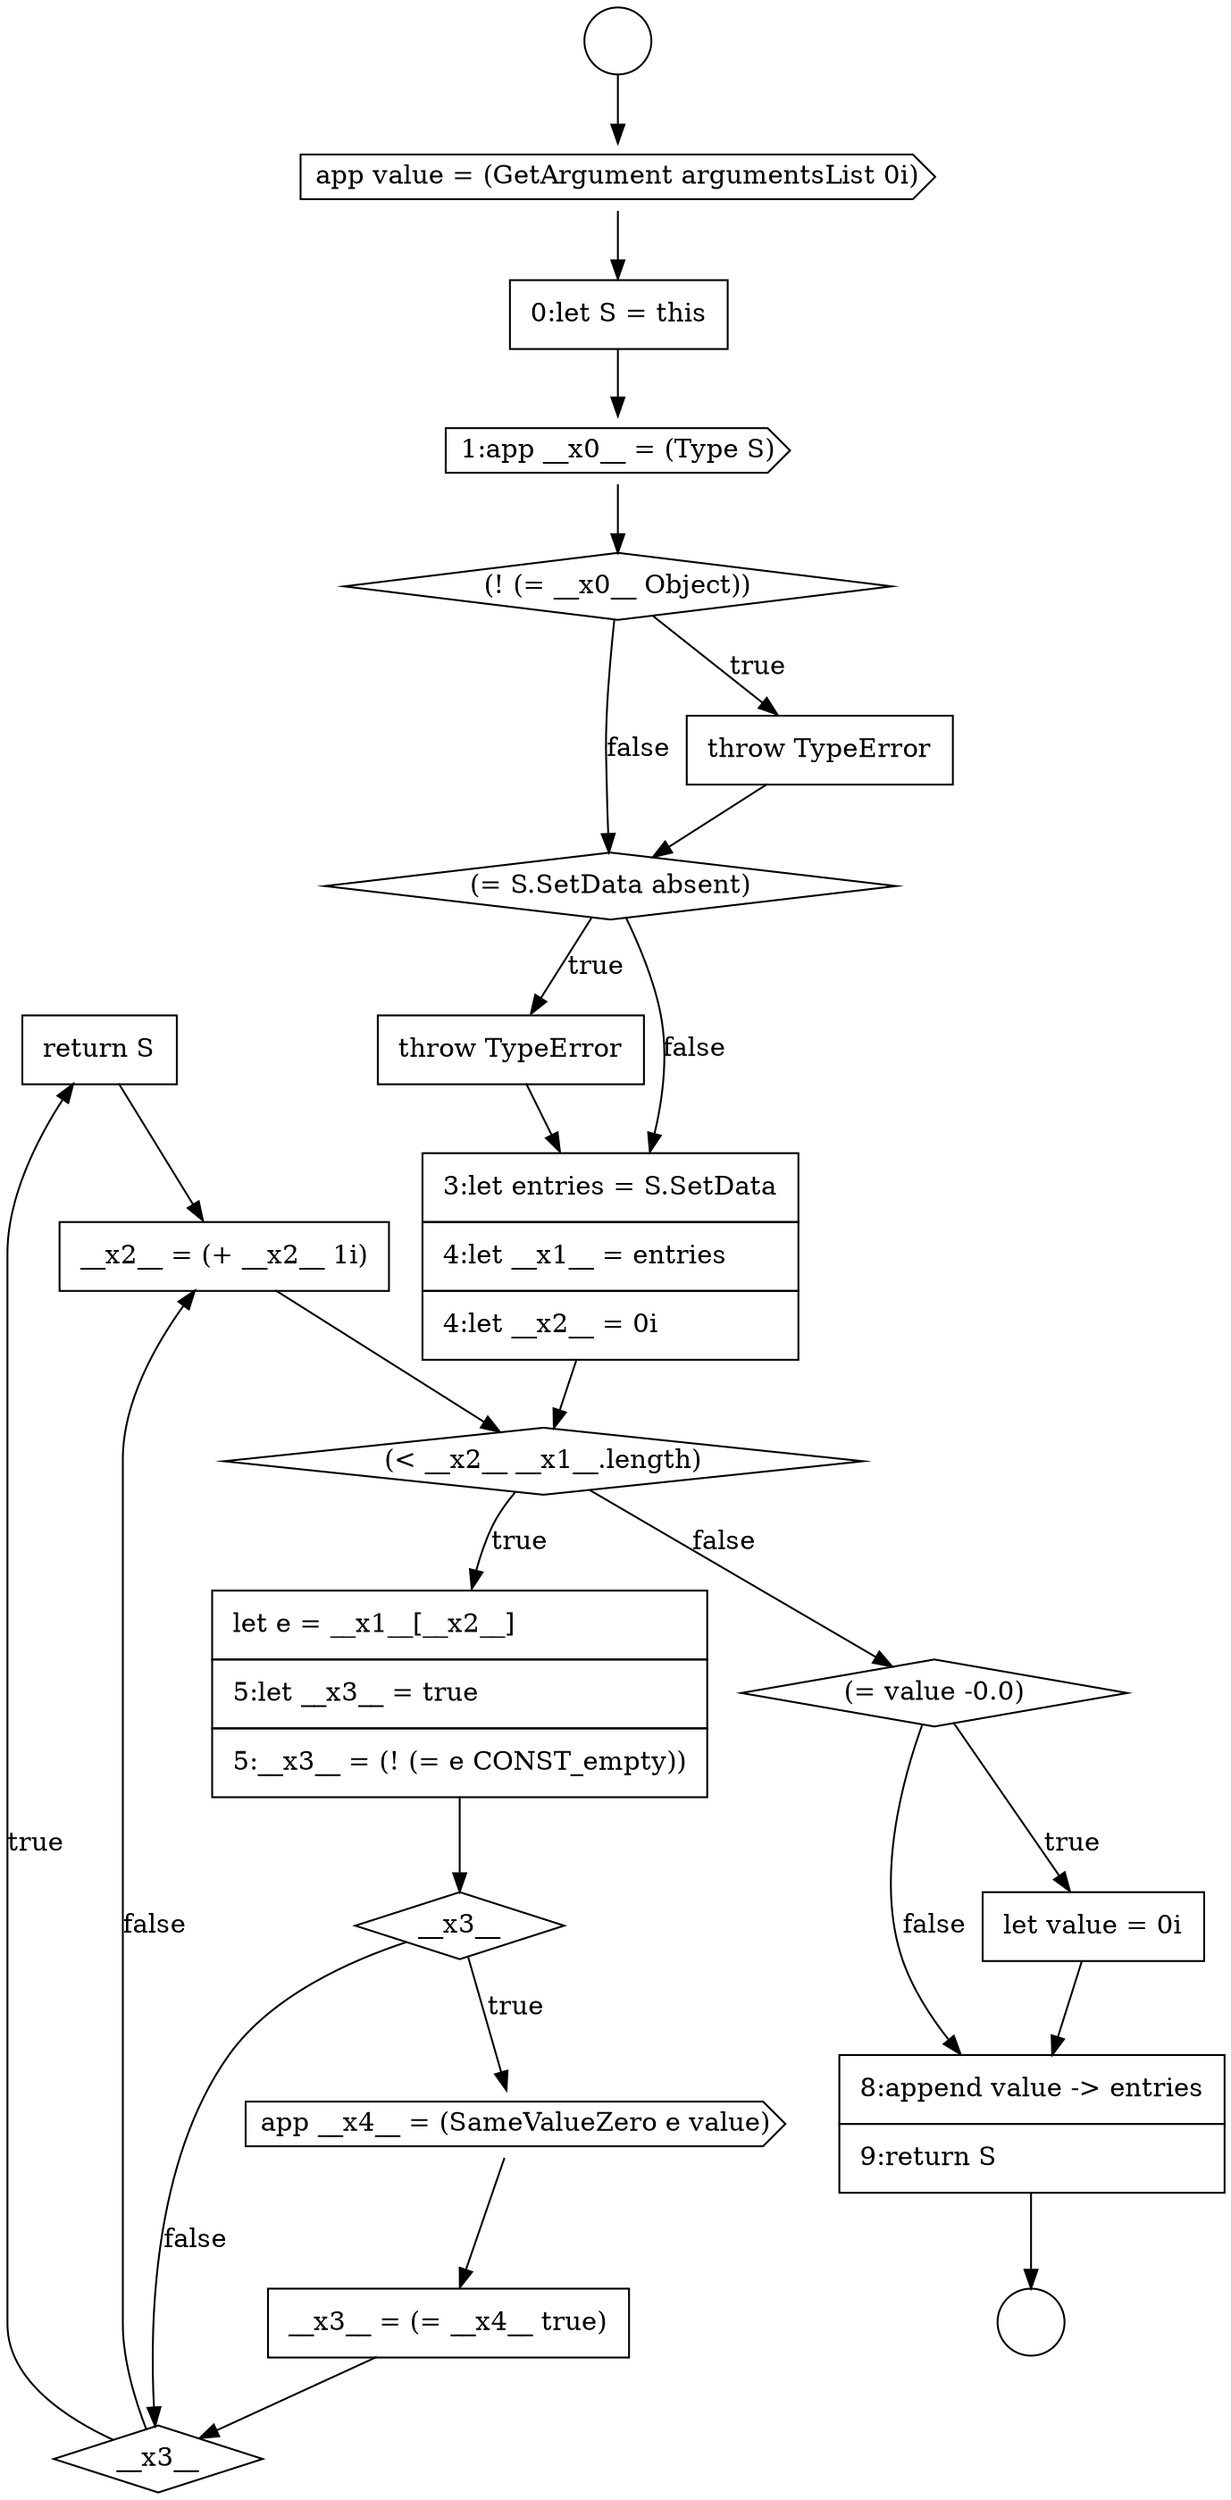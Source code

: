 digraph {
  node14606 [shape=none, margin=0, label=<<font color="black">
    <table border="0" cellborder="1" cellspacing="0" cellpadding="10">
      <tr><td align="left">return S</td></tr>
    </table>
  </font>> color="black" fillcolor="white" style=filled]
  node14597 [shape=diamond, label=<<font color="black">(= S.SetData absent)</font>> color="black" fillcolor="white" style=filled]
  node14605 [shape=diamond, label=<<font color="black">__x3__</font>> color="black" fillcolor="white" style=filled]
  node14601 [shape=none, margin=0, label=<<font color="black">
    <table border="0" cellborder="1" cellspacing="0" cellpadding="10">
      <tr><td align="left">let e = __x1__[__x2__]</td></tr>
      <tr><td align="left">5:let __x3__ = true</td></tr>
      <tr><td align="left">5:__x3__ = (! (= e CONST_empty))</td></tr>
    </table>
  </font>> color="black" fillcolor="white" style=filled]
  node14598 [shape=none, margin=0, label=<<font color="black">
    <table border="0" cellborder="1" cellspacing="0" cellpadding="10">
      <tr><td align="left">throw TypeError</td></tr>
    </table>
  </font>> color="black" fillcolor="white" style=filled]
  node14590 [shape=circle label=" " color="black" fillcolor="white" style=filled]
  node14593 [shape=none, margin=0, label=<<font color="black">
    <table border="0" cellborder="1" cellspacing="0" cellpadding="10">
      <tr><td align="left">0:let S = this</td></tr>
    </table>
  </font>> color="black" fillcolor="white" style=filled]
  node14608 [shape=diamond, label=<<font color="black">(= value -0.0)</font>> color="black" fillcolor="white" style=filled]
  node14595 [shape=diamond, label=<<font color="black">(! (= __x0__ Object))</font>> color="black" fillcolor="white" style=filled]
  node14599 [shape=none, margin=0, label=<<font color="black">
    <table border="0" cellborder="1" cellspacing="0" cellpadding="10">
      <tr><td align="left">3:let entries = S.SetData</td></tr>
      <tr><td align="left">4:let __x1__ = entries</td></tr>
      <tr><td align="left">4:let __x2__ = 0i</td></tr>
    </table>
  </font>> color="black" fillcolor="white" style=filled]
  node14604 [shape=none, margin=0, label=<<font color="black">
    <table border="0" cellborder="1" cellspacing="0" cellpadding="10">
      <tr><td align="left">__x3__ = (= __x4__ true)</td></tr>
    </table>
  </font>> color="black" fillcolor="white" style=filled]
  node14607 [shape=none, margin=0, label=<<font color="black">
    <table border="0" cellborder="1" cellspacing="0" cellpadding="10">
      <tr><td align="left">__x2__ = (+ __x2__ 1i)</td></tr>
    </table>
  </font>> color="black" fillcolor="white" style=filled]
  node14600 [shape=diamond, label=<<font color="black">(&lt; __x2__ __x1__.length)</font>> color="black" fillcolor="white" style=filled]
  node14602 [shape=diamond, label=<<font color="black">__x3__</font>> color="black" fillcolor="white" style=filled]
  node14591 [shape=circle label=" " color="black" fillcolor="white" style=filled]
  node14594 [shape=cds, label=<<font color="black">1:app __x0__ = (Type S)</font>> color="black" fillcolor="white" style=filled]
  node14609 [shape=none, margin=0, label=<<font color="black">
    <table border="0" cellborder="1" cellspacing="0" cellpadding="10">
      <tr><td align="left">let value = 0i</td></tr>
    </table>
  </font>> color="black" fillcolor="white" style=filled]
  node14596 [shape=none, margin=0, label=<<font color="black">
    <table border="0" cellborder="1" cellspacing="0" cellpadding="10">
      <tr><td align="left">throw TypeError</td></tr>
    </table>
  </font>> color="black" fillcolor="white" style=filled]
  node14592 [shape=cds, label=<<font color="black">app value = (GetArgument argumentsList 0i)</font>> color="black" fillcolor="white" style=filled]
  node14610 [shape=none, margin=0, label=<<font color="black">
    <table border="0" cellborder="1" cellspacing="0" cellpadding="10">
      <tr><td align="left">8:append value -&gt; entries</td></tr>
      <tr><td align="left">9:return S</td></tr>
    </table>
  </font>> color="black" fillcolor="white" style=filled]
  node14603 [shape=cds, label=<<font color="black">app __x4__ = (SameValueZero e value)</font>> color="black" fillcolor="white" style=filled]
  node14604 -> node14605 [ color="black"]
  node14594 -> node14595 [ color="black"]
  node14593 -> node14594 [ color="black"]
  node14607 -> node14600 [ color="black"]
  node14598 -> node14599 [ color="black"]
  node14592 -> node14593 [ color="black"]
  node14595 -> node14596 [label=<<font color="black">true</font>> color="black"]
  node14595 -> node14597 [label=<<font color="black">false</font>> color="black"]
  node14599 -> node14600 [ color="black"]
  node14590 -> node14592 [ color="black"]
  node14601 -> node14602 [ color="black"]
  node14609 -> node14610 [ color="black"]
  node14608 -> node14609 [label=<<font color="black">true</font>> color="black"]
  node14608 -> node14610 [label=<<font color="black">false</font>> color="black"]
  node14596 -> node14597 [ color="black"]
  node14603 -> node14604 [ color="black"]
  node14606 -> node14607 [ color="black"]
  node14610 -> node14591 [ color="black"]
  node14602 -> node14603 [label=<<font color="black">true</font>> color="black"]
  node14602 -> node14605 [label=<<font color="black">false</font>> color="black"]
  node14605 -> node14606 [label=<<font color="black">true</font>> color="black"]
  node14605 -> node14607 [label=<<font color="black">false</font>> color="black"]
  node14600 -> node14601 [label=<<font color="black">true</font>> color="black"]
  node14600 -> node14608 [label=<<font color="black">false</font>> color="black"]
  node14597 -> node14598 [label=<<font color="black">true</font>> color="black"]
  node14597 -> node14599 [label=<<font color="black">false</font>> color="black"]
}
